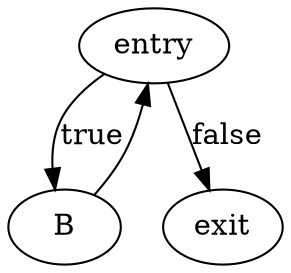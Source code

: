 digraph while {
	A [label="entry"]
	B
	C [label="exit"]
	A->B [label="true"]
	B->A
	A->C [label="false"]
}
